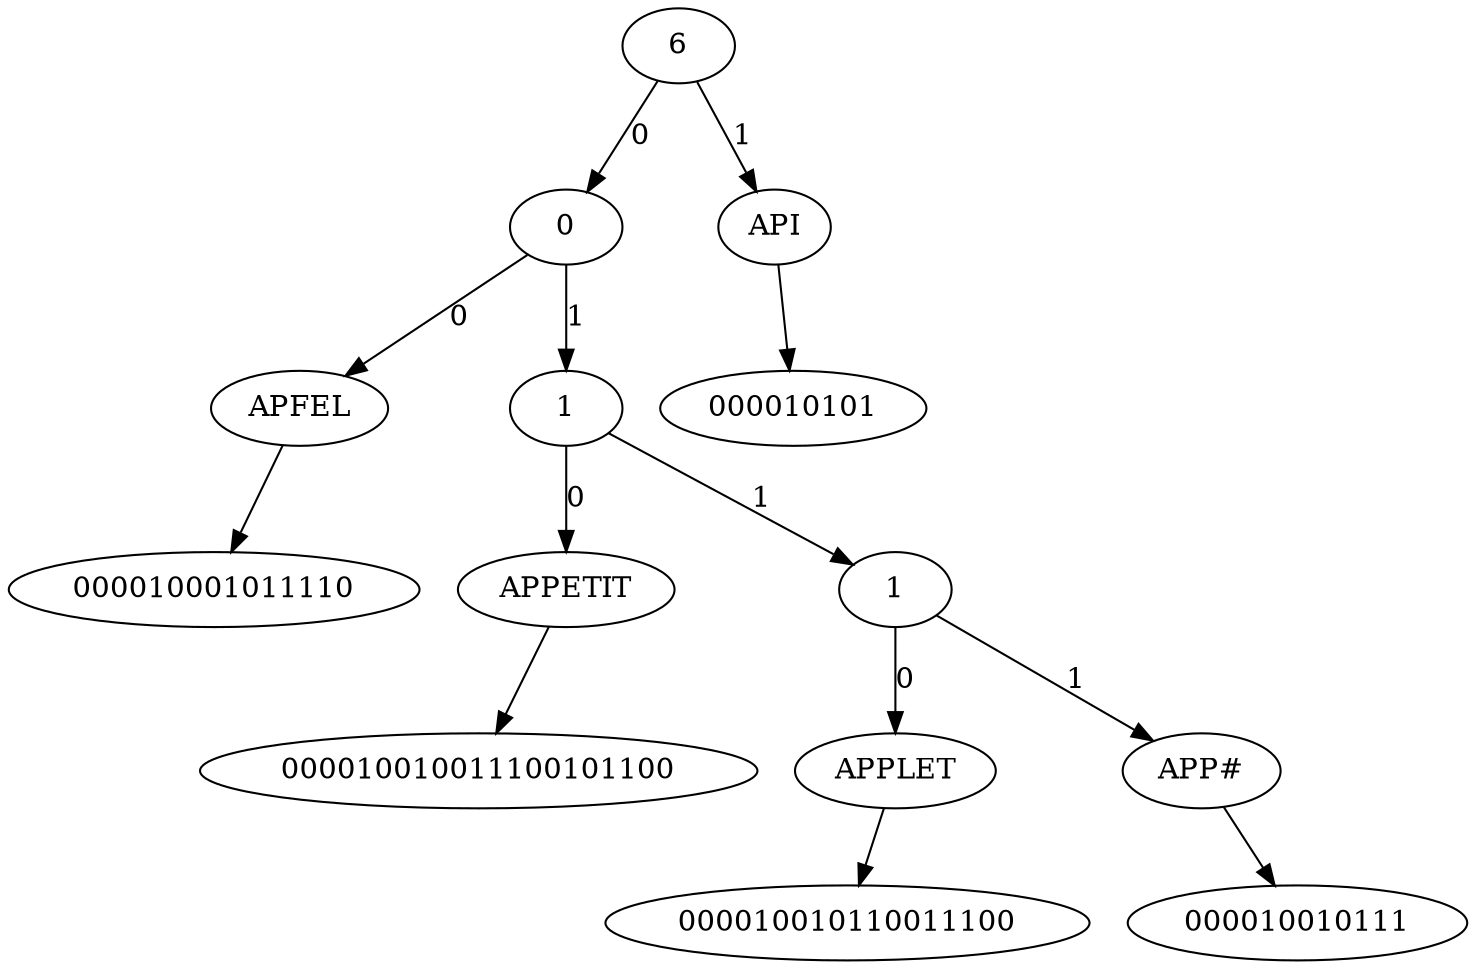 digraph g {

	n1 [label="6"]
	n2 [label="0"]
	n3 [label="API"]
	n4 [label="APFEL"]
	n5 [label="1"]
	n6 [label="APPETIT"]
	n7 [label="1"]
	n8 [label="APPLET"]
	n9 [label="APP#"]
	n10 [label="000010101"]
	n11 [label="000010001011110"]
	n12 [label="000010010011100101100"]
	n13 [label="000010010111"]
	n14 [label="000010010110011100"]
	n3 -> n10
	n4 -> n11
	n6 -> n12
	n9 -> n13
	n8 -> n14

	n1 -> n2 [label="0"]
	n1 -> n3 [label="1"]
	n2 -> n4 [label="0"]
	n2 -> n5 [label="1"]
	n5 -> n6 [label="0"]
	n5 -> n7 [label="1"]
	n7 -> n8 [label="0"]
	n7 -> n9 [label="1"]

}
